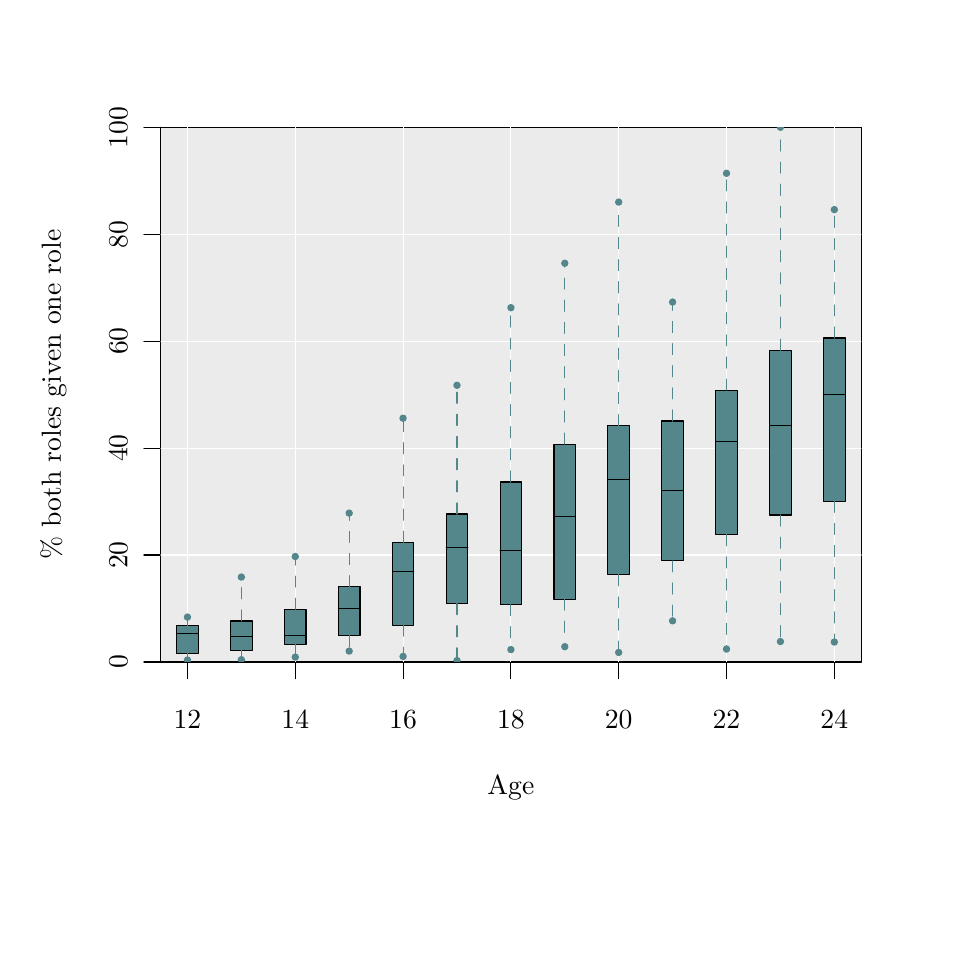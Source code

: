 % Created by tikzDevice version 0.6.1 on 2011-11-10 11:22:49
% !TEX encoding = UTF-8 Unicode
\begin{tikzpicture}[x=1pt,y=1pt]
\definecolor[named]{drawColor}{rgb}{0.00,0.00,0.00}
\definecolor[named]{fillColor}{rgb}{1.00,1.00,1.00}
\fill[color=fillColor,] (0,0) rectangle (325.21,325.21);
\begin{scope}
\path[clip] (  0.00,  0.00) rectangle (325.21,325.21);
\definecolor[named]{drawColor}{rgb}{0.05,0.00,0.33}
\definecolor[named]{drawColor}{rgb}{0.00,0.00,0.00}

\draw[color=drawColor,line cap=round,line join=round,fill opacity=0.00,] ( 57.74, 96.00) -- (291.48, 96.00);

\draw[color=drawColor,line cap=round,line join=round,fill opacity=0.00,] ( 57.74, 96.00) -- ( 57.74, 90.00);

\draw[color=drawColor,line cap=round,line join=round,fill opacity=0.00,] ( 96.70, 96.00) -- ( 96.70, 90.00);

\draw[color=drawColor,line cap=round,line join=round,fill opacity=0.00,] (135.65, 96.00) -- (135.65, 90.00);

\draw[color=drawColor,line cap=round,line join=round,fill opacity=0.00,] (174.61, 96.00) -- (174.61, 90.00);

\draw[color=drawColor,line cap=round,line join=round,fill opacity=0.00,] (213.56, 96.00) -- (213.56, 90.00);

\draw[color=drawColor,line cap=round,line join=round,fill opacity=0.00,] (252.52, 96.00) -- (252.52, 90.00);

\draw[color=drawColor,line cap=round,line join=round,fill opacity=0.00,] (291.48, 96.00) -- (291.48, 90.00);

\node[color=drawColor,anchor=base,inner sep=0pt, outer sep=0pt, scale=  1.00] at ( 57.74, 72.00) {12%
};

\node[color=drawColor,anchor=base,inner sep=0pt, outer sep=0pt, scale=  1.00] at ( 96.70, 72.00) {14%
};

\node[color=drawColor,anchor=base,inner sep=0pt, outer sep=0pt, scale=  1.00] at (135.65, 72.00) {16%
};

\node[color=drawColor,anchor=base,inner sep=0pt, outer sep=0pt, scale=  1.00] at (174.61, 72.00) {18%
};

\node[color=drawColor,anchor=base,inner sep=0pt, outer sep=0pt, scale=  1.00] at (213.56, 72.00) {20%
};

\node[color=drawColor,anchor=base,inner sep=0pt, outer sep=0pt, scale=  1.00] at (252.52, 72.00) {22%
};

\node[color=drawColor,anchor=base,inner sep=0pt, outer sep=0pt, scale=  1.00] at (291.48, 72.00) {24%
};

\draw[color=drawColor,line cap=round,line join=round,fill opacity=0.00,] ( 48.00, 96.00) -- ( 48.00,289.21);

\draw[color=drawColor,line cap=round,line join=round,fill opacity=0.00,] ( 48.00, 96.00) -- ( 42.00, 96.00);

\draw[color=drawColor,line cap=round,line join=round,fill opacity=0.00,] ( 48.00,134.64) -- ( 42.00,134.64);

\draw[color=drawColor,line cap=round,line join=round,fill opacity=0.00,] ( 48.00,173.29) -- ( 42.00,173.29);

\draw[color=drawColor,line cap=round,line join=round,fill opacity=0.00,] ( 48.00,211.93) -- ( 42.00,211.93);

\draw[color=drawColor,line cap=round,line join=round,fill opacity=0.00,] ( 48.00,250.57) -- ( 42.00,250.57);

\draw[color=drawColor,line cap=round,line join=round,fill opacity=0.00,] ( 48.00,289.21) -- ( 42.00,289.21);

\node[rotate= 90.00,color=drawColor,anchor=base,inner sep=0pt, outer sep=0pt, scale=  1.00] at ( 36.00, 96.00) {0%
};

\node[rotate= 90.00,color=drawColor,anchor=base,inner sep=0pt, outer sep=0pt, scale=  1.00] at ( 36.00,134.64) {20%
};

\node[rotate= 90.00,color=drawColor,anchor=base,inner sep=0pt, outer sep=0pt, scale=  1.00] at ( 36.00,173.29) {40%
};

\node[rotate= 90.00,color=drawColor,anchor=base,inner sep=0pt, outer sep=0pt, scale=  1.00] at ( 36.00,211.93) {60%
};

\node[rotate= 90.00,color=drawColor,anchor=base,inner sep=0pt, outer sep=0pt, scale=  1.00] at ( 36.00,250.57) {80%
};

\node[rotate= 90.00,color=drawColor,anchor=base,inner sep=0pt, outer sep=0pt, scale=  1.00] at ( 36.00,289.21) {100%
};

\draw[color=drawColor,line cap=round,line join=round,fill opacity=0.00,] ( 48.00, 96.00) --
	(301.21, 96.00) --
	(301.21,289.21) --
	( 48.00,289.21) --
	( 48.00, 96.00);
\end{scope}
\begin{scope}
\path[clip] (  0.00,  0.00) rectangle (325.21,325.21);
\definecolor[named]{drawColor}{rgb}{0.05,0.00,0.33}
\definecolor[named]{drawColor}{rgb}{0.00,0.00,0.00}

\node[color=drawColor,anchor=base,inner sep=0pt, outer sep=0pt, scale=  1.00] at (174.61, 48.00) {Age%
};

\node[rotate= 90.00,color=drawColor,anchor=base,inner sep=0pt, outer sep=0pt, scale=  1.00] at ( 12.00,192.61) {\% both roles given one role%
};
\end{scope}
\begin{scope}
\path[clip] ( 48.00, 96.00) rectangle (301.21,289.21);
\definecolor[named]{drawColor}{rgb}{0.05,0.00,0.33}
\definecolor[named]{drawColor}{rgb}{0.00,0.00,0.00}
\definecolor[named]{fillColor}{rgb}{0.92,0.92,0.92}

\draw[color=drawColor,line cap=round,line join=round,fill=fillColor,] ( 48.00, 96.00) rectangle (301.21,289.21);
\definecolor[named]{drawColor}{rgb}{1.00,1.00,1.00}

\draw[color=drawColor,line cap=round,line join=round,fill opacity=0.00,] ( 57.74, 96.00) -- ( 57.74,289.21);

\draw[color=drawColor,line cap=round,line join=round,fill opacity=0.00,] ( 96.70, 96.00) -- ( 96.70,289.21);

\draw[color=drawColor,line cap=round,line join=round,fill opacity=0.00,] (135.65, 96.00) -- (135.65,289.21);

\draw[color=drawColor,line cap=round,line join=round,fill opacity=0.00,] (174.61, 96.00) -- (174.61,289.21);

\draw[color=drawColor,line cap=round,line join=round,fill opacity=0.00,] (213.56, 96.00) -- (213.56,289.21);

\draw[color=drawColor,line cap=round,line join=round,fill opacity=0.00,] (252.52, 96.00) -- (252.52,289.21);

\draw[color=drawColor,line cap=round,line join=round,fill opacity=0.00,] (291.48, 96.00) -- (291.48,289.21);

\draw[color=drawColor,line cap=round,line join=round,fill opacity=0.00,] ( 48.00,134.64) -- (301.21,134.64);

\draw[color=drawColor,line cap=round,line join=round,fill opacity=0.00,] ( 48.00,173.29) -- (301.21,173.29);

\draw[color=drawColor,line cap=round,line join=round,fill opacity=0.00,] ( 48.00,211.93) -- (301.21,211.93);

\draw[color=drawColor,line cap=round,line join=round,fill opacity=0.00,] ( 48.00,250.57) -- (301.21,250.57);
\definecolor[named]{drawColor}{rgb}{0.00,0.00,0.00}
\definecolor[named]{fillColor}{rgb}{0.33,0.53,0.55}

\draw[color=drawColor,line cap=round,line join=round,fill=fillColor,] ( 53.84, 99.19) rectangle ( 61.63,109.17);

\draw[color=drawColor,line cap=round,line join=round,fill opacity=0.00,] ( 53.84,106.43) -- ( 61.63,106.43);
\definecolor[named]{drawColor}{rgb}{0.33,0.53,0.55}

\draw[color=drawColor,dash pattern=on 4pt off 4pt ,line cap=round,line join=round,fill opacity=0.00,] ( 57.74, 99.19) -- ( 57.74, 96.72);

\draw[color=drawColor,dash pattern=on 4pt off 4pt ,line cap=round,line join=round,fill opacity=0.00,] ( 57.74,109.17) -- ( 57.74,112.22);

\draw[color=drawColor,line cap=round,line join=round,fill=fillColor,] ( 57.74, 96.72) circle (  1.13);

\draw[color=drawColor,line cap=round,line join=round,fill=fillColor,] ( 57.74,112.22) circle (  1.13);
\definecolor[named]{drawColor}{rgb}{0.00,0.00,0.00}

\draw[color=drawColor,line cap=round,line join=round,fill=fillColor,] ( 73.32,100.25) rectangle ( 81.11,110.82);

\draw[color=drawColor,line cap=round,line join=round,fill opacity=0.00,] ( 73.32,105.20) -- ( 81.11,105.20);
\definecolor[named]{drawColor}{rgb}{0.33,0.53,0.55}

\draw[color=drawColor,dash pattern=on 4pt off 4pt ,line cap=round,line join=round,fill opacity=0.00,] ( 77.22,100.25) -- ( 77.22, 96.84);

\draw[color=drawColor,dash pattern=on 4pt off 4pt ,line cap=round,line join=round,fill opacity=0.00,] ( 77.22,110.82) -- ( 77.22,126.69);

\draw[color=drawColor,line cap=round,line join=round,fill=fillColor,] ( 77.22, 96.84) circle (  1.13);

\draw[color=drawColor,line cap=round,line join=round,fill=fillColor,] ( 77.22,126.69) circle (  1.13);
\definecolor[named]{drawColor}{rgb}{0.00,0.00,0.00}

\draw[color=drawColor,line cap=round,line join=round,fill=fillColor,] ( 92.80,102.33) rectangle (100.59,115.04);

\draw[color=drawColor,line cap=round,line join=round,fill opacity=0.00,] ( 92.80,105.66) -- (100.59,105.66);
\definecolor[named]{drawColor}{rgb}{0.33,0.53,0.55}

\draw[color=drawColor,dash pattern=on 4pt off 4pt ,line cap=round,line join=round,fill opacity=0.00,] ( 96.70,102.33) -- ( 96.70, 97.77);

\draw[color=drawColor,dash pattern=on 4pt off 4pt ,line cap=round,line join=round,fill opacity=0.00,] ( 96.70,115.04) -- ( 96.70,134.11);

\draw[color=drawColor,line cap=round,line join=round,fill=fillColor,] ( 96.70, 97.77) circle (  1.13);

\draw[color=drawColor,line cap=round,line join=round,fill=fillColor,] ( 96.70,134.11) circle (  1.13);
\definecolor[named]{drawColor}{rgb}{0.00,0.00,0.00}

\draw[color=drawColor,line cap=round,line join=round,fill=fillColor,] (112.28,105.49) rectangle (120.07,123.21);

\draw[color=drawColor,line cap=round,line join=round,fill opacity=0.00,] (112.28,115.32) -- (120.07,115.32);
\definecolor[named]{drawColor}{rgb}{0.33,0.53,0.55}

\draw[color=drawColor,dash pattern=on 4pt off 4pt ,line cap=round,line join=round,fill opacity=0.00,] (116.17,105.49) -- (116.17, 99.93);

\draw[color=drawColor,dash pattern=on 4pt off 4pt ,line cap=round,line join=round,fill opacity=0.00,] (116.17,123.21) -- (116.17,149.80);

\draw[color=drawColor,line cap=round,line join=round,fill=fillColor,] (116.17, 99.93) circle (  1.13);

\draw[color=drawColor,line cap=round,line join=round,fill=fillColor,] (116.17,149.80) circle (  1.13);
\definecolor[named]{drawColor}{rgb}{0.00,0.00,0.00}

\draw[color=drawColor,line cap=round,line join=round,fill=fillColor,] (131.76,109.33) rectangle (139.55,139.23);

\draw[color=drawColor,line cap=round,line join=round,fill opacity=0.00,] (131.76,128.83) -- (139.55,128.83);
\definecolor[named]{drawColor}{rgb}{0.33,0.53,0.55}

\draw[color=drawColor,dash pattern=on 4pt off 4pt ,line cap=round,line join=round,fill opacity=0.00,] (135.65,109.33) -- (135.65, 98.01);

\draw[color=drawColor,dash pattern=on 4pt off 4pt ,line cap=round,line join=round,fill opacity=0.00,] (135.65,139.23) -- (135.65,184.09);

\draw[color=drawColor,line cap=round,line join=round,fill=fillColor,] (135.65, 98.01) circle (  1.13);

\draw[color=drawColor,line cap=round,line join=round,fill=fillColor,] (135.65,184.09) circle (  1.13);
\definecolor[named]{drawColor}{rgb}{0.00,0.00,0.00}

\draw[color=drawColor,line cap=round,line join=round,fill=fillColor,] (151.23,117.12) rectangle (159.03,149.48);

\draw[color=drawColor,line cap=round,line join=round,fill opacity=0.00,] (151.23,137.21) -- (159.03,137.21);
\definecolor[named]{drawColor}{rgb}{0.33,0.53,0.55}

\draw[color=drawColor,dash pattern=on 4pt off 4pt ,line cap=round,line join=round,fill opacity=0.00,] (155.13,117.12) -- (155.13, 96.52);

\draw[color=drawColor,dash pattern=on 4pt off 4pt ,line cap=round,line join=round,fill opacity=0.00,] (155.13,149.48) -- (155.13,195.98);

\draw[color=drawColor,line cap=round,line join=round,fill=fillColor,] (155.13, 96.52) circle (  1.13);

\draw[color=drawColor,line cap=round,line join=round,fill=fillColor,] (155.13,195.98) circle (  1.13);
\definecolor[named]{drawColor}{rgb}{0.00,0.00,0.00}

\draw[color=drawColor,line cap=round,line join=round,fill=fillColor,] (170.71,116.75) rectangle (178.50,161.03);

\draw[color=drawColor,line cap=round,line join=round,fill opacity=0.00,] (170.71,136.29) -- (178.50,136.29);
\definecolor[named]{drawColor}{rgb}{0.33,0.53,0.55}

\draw[color=drawColor,dash pattern=on 4pt off 4pt ,line cap=round,line join=round,fill opacity=0.00,] (174.61,116.75) -- (174.61,100.48);

\draw[color=drawColor,dash pattern=on 4pt off 4pt ,line cap=round,line join=round,fill opacity=0.00,] (174.61,161.03) -- (174.61,224.02);

\draw[color=drawColor,line cap=round,line join=round,fill=fillColor,] (174.61,100.48) circle (  1.13);

\draw[color=drawColor,line cap=round,line join=round,fill=fillColor,] (174.61,224.02) circle (  1.13);
\definecolor[named]{drawColor}{rgb}{0.00,0.00,0.00}

\draw[color=drawColor,line cap=round,line join=round,fill=fillColor,] (190.19,118.73) rectangle (197.98,174.73);

\draw[color=drawColor,line cap=round,line join=round,fill opacity=0.00,] (190.19,148.69) -- (197.98,148.69);
\definecolor[named]{drawColor}{rgb}{0.33,0.53,0.55}

\draw[color=drawColor,dash pattern=on 4pt off 4pt ,line cap=round,line join=round,fill opacity=0.00,] (194.09,118.73) -- (194.09,101.53);

\draw[color=drawColor,dash pattern=on 4pt off 4pt ,line cap=round,line join=round,fill opacity=0.00,] (194.09,174.73) -- (194.09,240.08);

\draw[color=drawColor,line cap=round,line join=round,fill=fillColor,] (194.09,101.53) circle (  1.13);

\draw[color=drawColor,line cap=round,line join=round,fill=fillColor,] (194.09,240.08) circle (  1.13);
\definecolor[named]{drawColor}{rgb}{0.00,0.00,0.00}

\draw[color=drawColor,line cap=round,line join=round,fill=fillColor,] (209.67,127.55) rectangle (217.46,181.40);

\draw[color=drawColor,line cap=round,line join=round,fill opacity=0.00,] (209.67,161.89) -- (217.46,161.89);
\definecolor[named]{drawColor}{rgb}{0.33,0.53,0.55}

\draw[color=drawColor,dash pattern=on 4pt off 4pt ,line cap=round,line join=round,fill opacity=0.00,] (213.56,127.55) -- (213.56, 99.45);

\draw[color=drawColor,dash pattern=on 4pt off 4pt ,line cap=round,line join=round,fill opacity=0.00,] (213.56,181.40) -- (213.56,262.18);

\draw[color=drawColor,line cap=round,line join=round,fill=fillColor,] (213.56, 99.45) circle (  1.13);

\draw[color=drawColor,line cap=round,line join=round,fill=fillColor,] (213.56,262.18) circle (  1.13);
\definecolor[named]{drawColor}{rgb}{0.00,0.00,0.00}

\draw[color=drawColor,line cap=round,line join=round,fill=fillColor,] (229.15,132.55) rectangle (236.94,183.06);

\draw[color=drawColor,line cap=round,line join=round,fill opacity=0.00,] (229.15,158.11) -- (236.94,158.11);
\definecolor[named]{drawColor}{rgb}{0.33,0.53,0.55}

\draw[color=drawColor,dash pattern=on 4pt off 4pt ,line cap=round,line join=round,fill opacity=0.00,] (233.04,132.55) -- (233.04,110.86);

\draw[color=drawColor,dash pattern=on 4pt off 4pt ,line cap=round,line join=round,fill opacity=0.00,] (233.04,183.06) -- (233.04,226.06);

\draw[color=drawColor,line cap=round,line join=round,fill=fillColor,] (233.04,110.86) circle (  1.13);

\draw[color=drawColor,line cap=round,line join=round,fill=fillColor,] (233.04,226.06) circle (  1.13);
\definecolor[named]{drawColor}{rgb}{0.00,0.00,0.00}

\draw[color=drawColor,line cap=round,line join=round,fill=fillColor,] (248.62,141.98) rectangle (256.42,194.22);

\draw[color=drawColor,line cap=round,line join=round,fill opacity=0.00,] (248.62,175.63) -- (256.42,175.63);
\definecolor[named]{drawColor}{rgb}{0.33,0.53,0.55}

\draw[color=drawColor,dash pattern=on 4pt off 4pt ,line cap=round,line join=round,fill opacity=0.00,] (252.52,141.98) -- (252.52,100.66);

\draw[color=drawColor,dash pattern=on 4pt off 4pt ,line cap=round,line join=round,fill opacity=0.00,] (252.52,194.22) -- (252.52,272.58);

\draw[color=drawColor,line cap=round,line join=round,fill=fillColor,] (252.52,100.66) circle (  1.13);

\draw[color=drawColor,line cap=round,line join=round,fill=fillColor,] (252.52,272.58) circle (  1.13);
\definecolor[named]{drawColor}{rgb}{0.00,0.00,0.00}

\draw[color=drawColor,line cap=round,line join=round,fill=fillColor,] (268.10,149.11) rectangle (275.89,208.63);

\draw[color=drawColor,line cap=round,line join=round,fill opacity=0.00,] (268.10,181.46) -- (275.89,181.46);
\definecolor[named]{drawColor}{rgb}{0.33,0.53,0.55}

\draw[color=drawColor,dash pattern=on 4pt off 4pt ,line cap=round,line join=round,fill opacity=0.00,] (272.00,149.11) -- (272.00,103.38);

\draw[color=drawColor,dash pattern=on 4pt off 4pt ,line cap=round,line join=round,fill opacity=0.00,] (272.00,208.63) -- (272.00,289.21);

\draw[color=drawColor,line cap=round,line join=round,fill=fillColor,] (272.00,103.38) circle (  1.13);

\draw[color=drawColor,line cap=round,line join=round,fill=fillColor,] (272.00,289.21) circle (  1.13);
\definecolor[named]{drawColor}{rgb}{0.00,0.00,0.00}

\draw[color=drawColor,line cap=round,line join=round,fill=fillColor,] (287.58,154.10) rectangle (295.37,213.06);

\draw[color=drawColor,line cap=round,line join=round,fill opacity=0.00,] (287.58,192.64) -- (295.37,192.64);
\definecolor[named]{drawColor}{rgb}{0.33,0.53,0.55}

\draw[color=drawColor,dash pattern=on 4pt off 4pt ,line cap=round,line join=round,fill opacity=0.00,] (291.48,154.10) -- (291.48,103.20);

\draw[color=drawColor,dash pattern=on 4pt off 4pt ,line cap=round,line join=round,fill opacity=0.00,] (291.48,213.06) -- (291.48,259.46);

\draw[color=drawColor,line cap=round,line join=round,fill=fillColor,] (291.48,103.20) circle (  1.13);

\draw[color=drawColor,line cap=round,line join=round,fill=fillColor,] (291.48,259.46) circle (  1.13);
\end{scope}
\end{tikzpicture}
